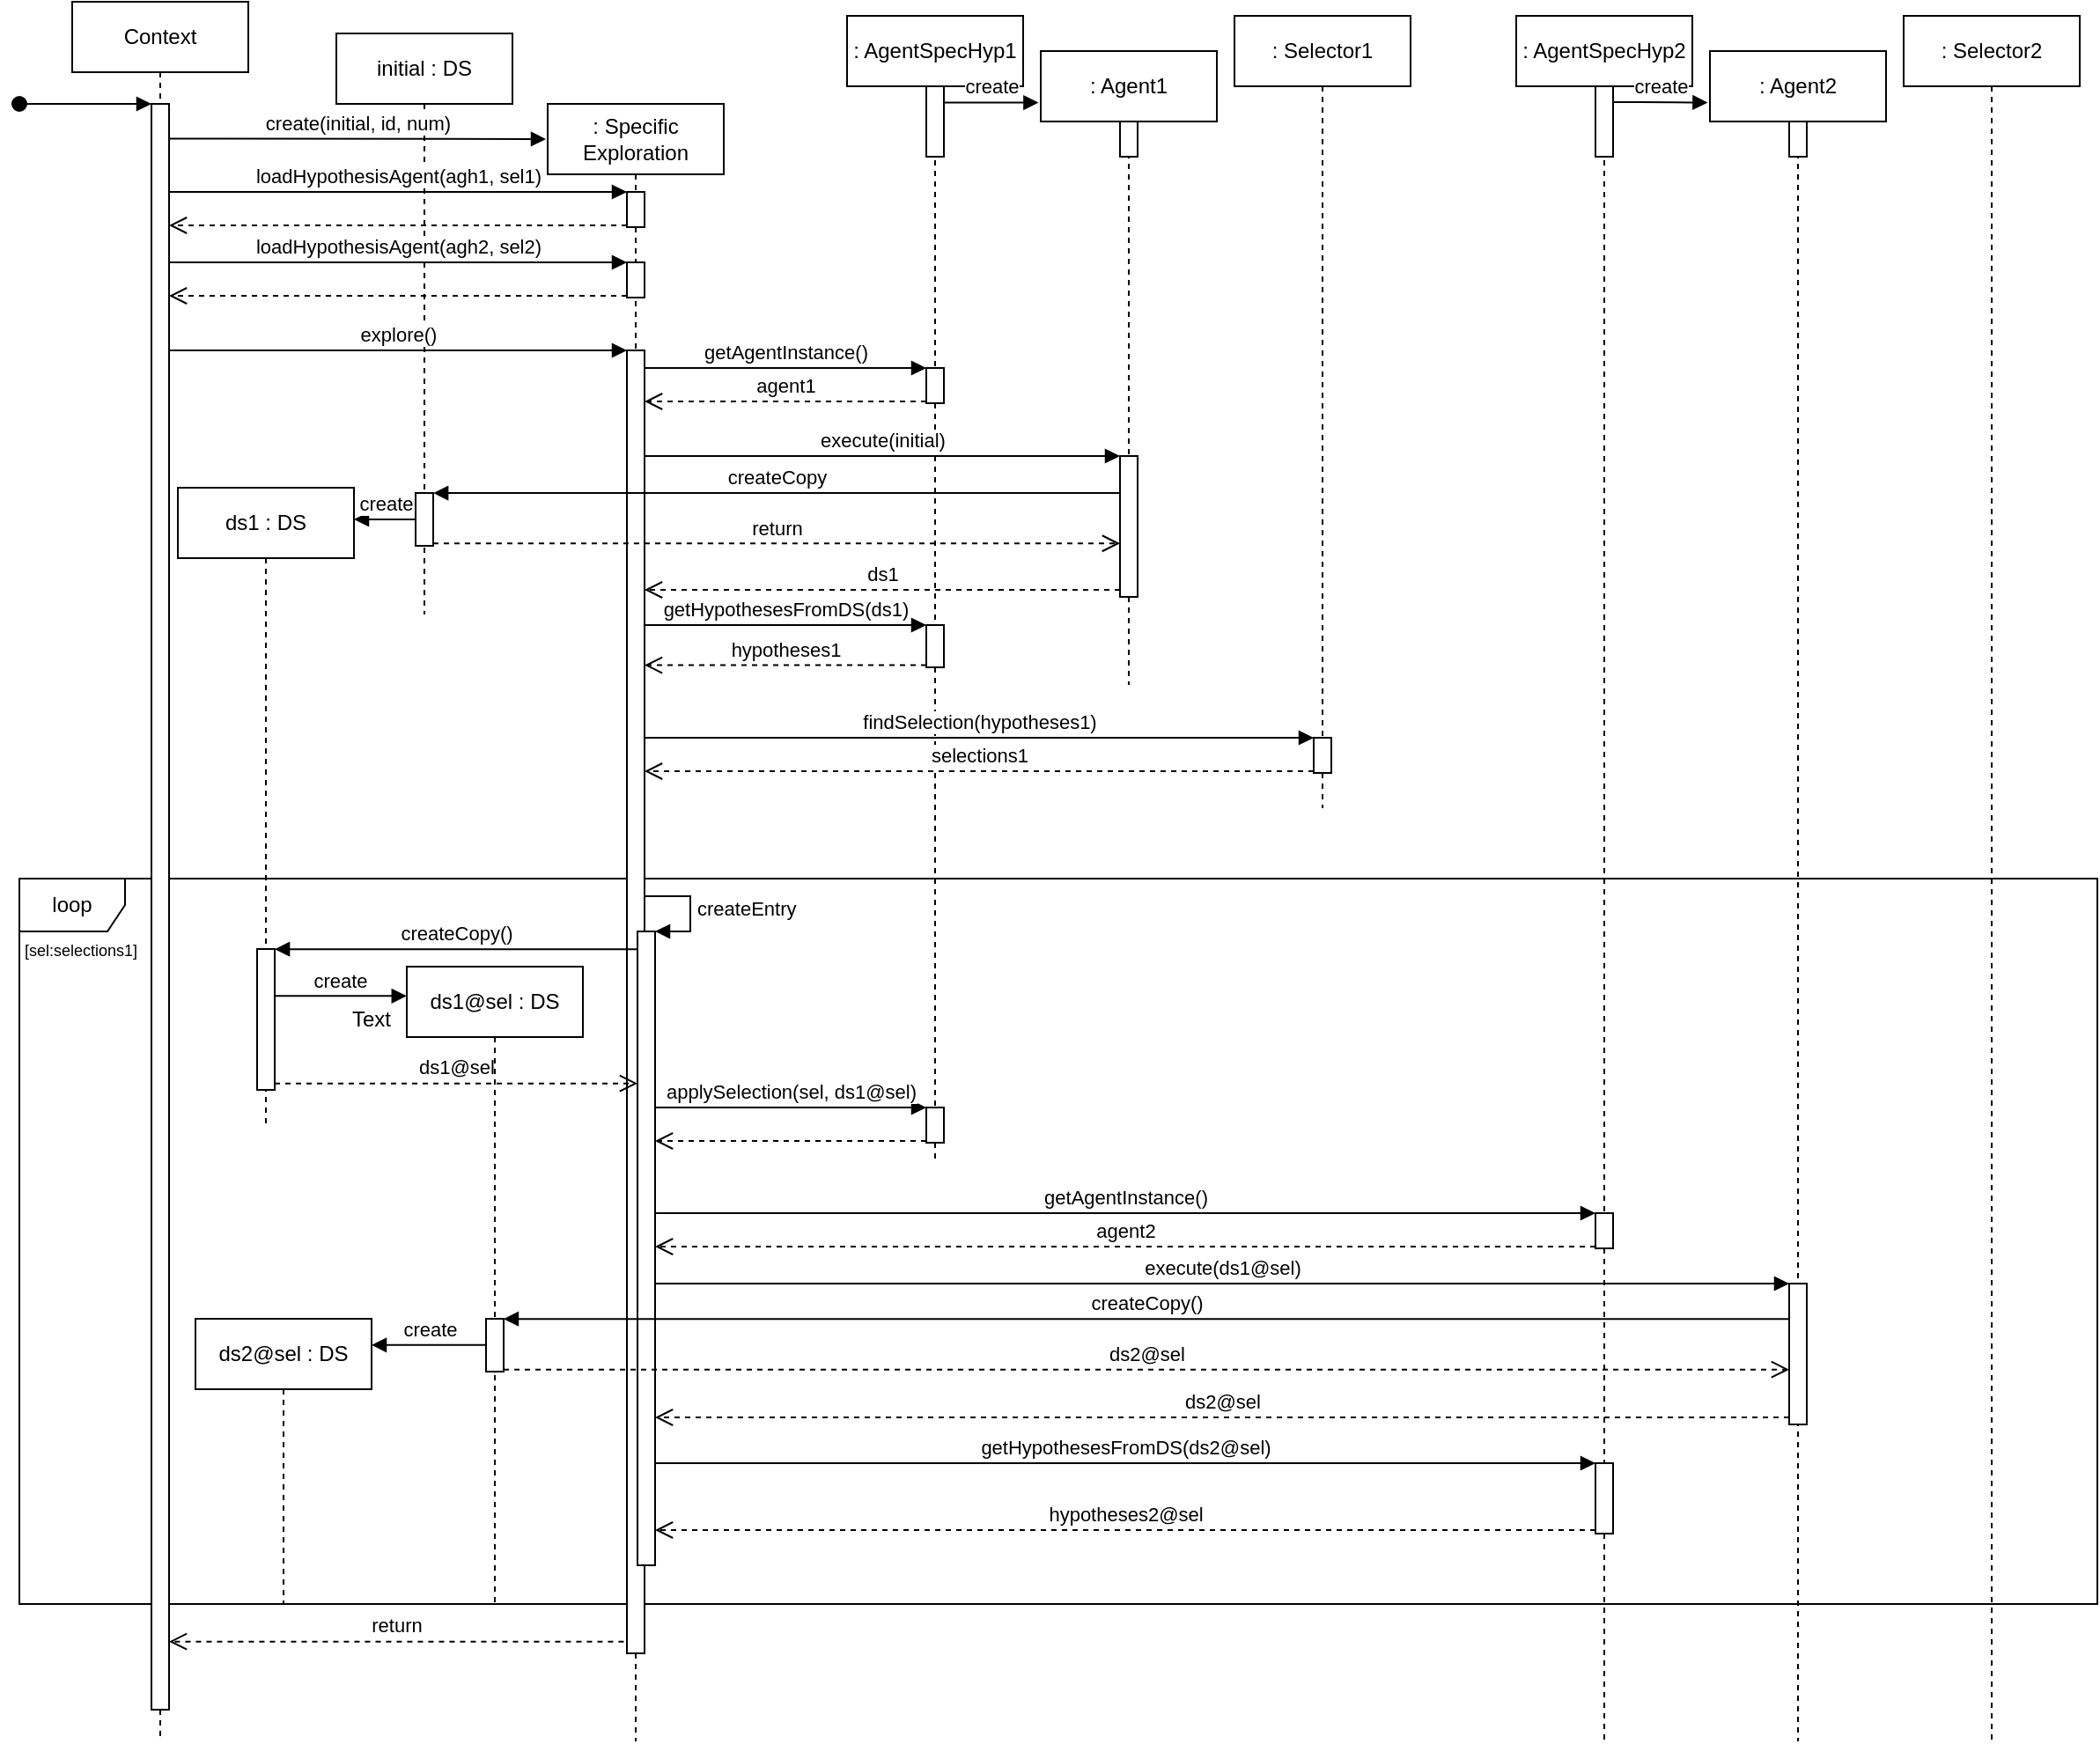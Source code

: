 <mxfile version="14.1.8" type="device"><diagram name="Page-1" id="13e1069c-82ec-6db2-03f1-153e76fe0fe0"><mxGraphModel dx="2426" dy="1402" grid="1" gridSize="10" guides="1" tooltips="1" connect="1" arrows="1" fold="1" page="1" pageScale="1" pageWidth="1654" pageHeight="1169" background="#ffffff" math="0" shadow="0"><root><mxCell id="0"/><mxCell id="1" parent="0"/><mxCell id="Z1iGyRDBj6D9E3GHaqGu-95" value="" style="group" parent="1" vertex="1" connectable="0"><mxGeometry x="40" y="50" width="1180" height="988" as="geometry"/></mxCell><mxCell id="Z1iGyRDBj6D9E3GHaqGu-61" value="loop" style="shape=umlFrame;whiteSpace=wrap;html=1;" parent="Z1iGyRDBj6D9E3GHaqGu-95" vertex="1"><mxGeometry y="498" width="1180" height="412" as="geometry"/></mxCell><mxCell id="Z1iGyRDBj6D9E3GHaqGu-1" value="Context" style="shape=umlLifeline;perimeter=lifelinePerimeter;whiteSpace=wrap;html=1;container=1;collapsible=0;recursiveResize=0;outlineConnect=0;connectable=0;" parent="Z1iGyRDBj6D9E3GHaqGu-95" vertex="1"><mxGeometry x="30" width="100" height="988" as="geometry"/></mxCell><mxCell id="Z1iGyRDBj6D9E3GHaqGu-32" value="" style="html=1;points=[];perimeter=orthogonalPerimeter;" parent="Z1iGyRDBj6D9E3GHaqGu-1" vertex="1"><mxGeometry x="45" y="58" width="10" height="912" as="geometry"/></mxCell><mxCell id="Z1iGyRDBj6D9E3GHaqGu-33" value="" style="html=1;verticalAlign=bottom;startArrow=oval;endArrow=block;startSize=8;" parent="Z1iGyRDBj6D9E3GHaqGu-1" target="Z1iGyRDBj6D9E3GHaqGu-32" edge="1"><mxGeometry relative="1" as="geometry"><mxPoint x="-30" y="58" as="sourcePoint"/></mxGeometry></mxCell><mxCell id="Z1iGyRDBj6D9E3GHaqGu-3" value=": Specific Exploration" style="shape=umlLifeline;perimeter=lifelinePerimeter;whiteSpace=wrap;html=1;container=1;collapsible=0;recursiveResize=0;outlineConnect=0;connectable=0;" parent="Z1iGyRDBj6D9E3GHaqGu-95" vertex="1"><mxGeometry x="300" y="58" width="100" height="930" as="geometry"/></mxCell><mxCell id="Z1iGyRDBj6D9E3GHaqGu-29" value="" style="html=1;points=[];perimeter=orthogonalPerimeter;" parent="Z1iGyRDBj6D9E3GHaqGu-3" vertex="1"><mxGeometry x="45" y="50" width="10" height="20" as="geometry"/></mxCell><mxCell id="Z1iGyRDBj6D9E3GHaqGu-34" value="" style="html=1;points=[];perimeter=orthogonalPerimeter;" parent="Z1iGyRDBj6D9E3GHaqGu-3" vertex="1"><mxGeometry x="45" y="90" width="10" height="20" as="geometry"/></mxCell><mxCell id="Z1iGyRDBj6D9E3GHaqGu-38" value="" style="html=1;points=[];perimeter=orthogonalPerimeter;" parent="Z1iGyRDBj6D9E3GHaqGu-3" vertex="1"><mxGeometry x="45" y="140" width="10" height="740" as="geometry"/></mxCell><mxCell id="Z1iGyRDBj6D9E3GHaqGu-62" value="" style="html=1;points=[];perimeter=orthogonalPerimeter;" parent="Z1iGyRDBj6D9E3GHaqGu-3" vertex="1"><mxGeometry x="51" y="470" width="10" height="360" as="geometry"/></mxCell><mxCell id="Z1iGyRDBj6D9E3GHaqGu-63" value="createEntry" style="edgeStyle=orthogonalEdgeStyle;html=1;align=left;spacingLeft=2;endArrow=block;rounded=0;entryX=1;entryY=0;" parent="Z1iGyRDBj6D9E3GHaqGu-3" source="Z1iGyRDBj6D9E3GHaqGu-38" target="Z1iGyRDBj6D9E3GHaqGu-62" edge="1"><mxGeometry relative="1" as="geometry"><mxPoint x="56" y="450" as="sourcePoint"/><Array as="points"><mxPoint x="81" y="450"/><mxPoint x="81" y="470"/></Array></mxGeometry></mxCell><mxCell id="Z1iGyRDBj6D9E3GHaqGu-2" value="initial : DS" style="shape=umlLifeline;perimeter=lifelinePerimeter;whiteSpace=wrap;html=1;container=1;collapsible=0;recursiveResize=0;outlineConnect=0;" parent="Z1iGyRDBj6D9E3GHaqGu-95" vertex="1"><mxGeometry x="180" y="18" width="100" height="330" as="geometry"/></mxCell><mxCell id="Z1iGyRDBj6D9E3GHaqGu-51" value="" style="html=1;points=[];perimeter=orthogonalPerimeter;" parent="Z1iGyRDBj6D9E3GHaqGu-2" vertex="1"><mxGeometry x="45" y="261" width="10" height="30" as="geometry"/></mxCell><mxCell id="Z1iGyRDBj6D9E3GHaqGu-4" value=": AgentSpecHyp1" style="shape=umlLifeline;perimeter=lifelinePerimeter;whiteSpace=wrap;html=1;container=1;collapsible=0;recursiveResize=0;outlineConnect=0;" parent="Z1iGyRDBj6D9E3GHaqGu-95" vertex="1"><mxGeometry x="470" y="8" width="100" height="650" as="geometry"/></mxCell><mxCell id="Z1iGyRDBj6D9E3GHaqGu-11" value="" style="html=1;points=[];perimeter=orthogonalPerimeter;" parent="Z1iGyRDBj6D9E3GHaqGu-4" vertex="1"><mxGeometry x="45" y="40" width="10" height="40" as="geometry"/></mxCell><mxCell id="Z1iGyRDBj6D9E3GHaqGu-41" value="" style="html=1;points=[];perimeter=orthogonalPerimeter;" parent="Z1iGyRDBj6D9E3GHaqGu-4" vertex="1"><mxGeometry x="45" y="200" width="10" height="20" as="geometry"/></mxCell><mxCell id="Z1iGyRDBj6D9E3GHaqGu-55" value="" style="html=1;points=[];perimeter=orthogonalPerimeter;" parent="Z1iGyRDBj6D9E3GHaqGu-4" vertex="1"><mxGeometry x="45" y="346" width="10" height="24" as="geometry"/></mxCell><mxCell id="Z1iGyRDBj6D9E3GHaqGu-70" value="" style="html=1;points=[];perimeter=orthogonalPerimeter;" parent="Z1iGyRDBj6D9E3GHaqGu-4" vertex="1"><mxGeometry x="45" y="620" width="10" height="20" as="geometry"/></mxCell><mxCell id="Z1iGyRDBj6D9E3GHaqGu-7" value=": Agent1" style="shape=umlLifeline;perimeter=lifelinePerimeter;whiteSpace=wrap;html=1;container=1;collapsible=0;recursiveResize=0;outlineConnect=0;connectable=0;" parent="Z1iGyRDBj6D9E3GHaqGu-95" vertex="1"><mxGeometry x="580" y="28" width="100" height="360" as="geometry"/></mxCell><mxCell id="Z1iGyRDBj6D9E3GHaqGu-13" value="" style="html=1;points=[];perimeter=orthogonalPerimeter;" parent="Z1iGyRDBj6D9E3GHaqGu-7" vertex="1"><mxGeometry x="45" y="40" width="10" height="20" as="geometry"/></mxCell><mxCell id="Z1iGyRDBj6D9E3GHaqGu-47" value="" style="html=1;points=[];perimeter=orthogonalPerimeter;" parent="Z1iGyRDBj6D9E3GHaqGu-7" vertex="1"><mxGeometry x="45" y="230" width="10" height="80" as="geometry"/></mxCell><mxCell id="Z1iGyRDBj6D9E3GHaqGu-9" value=": Selector1" style="shape=umlLifeline;perimeter=lifelinePerimeter;whiteSpace=wrap;html=1;container=1;collapsible=0;recursiveResize=0;outlineConnect=0;" parent="Z1iGyRDBj6D9E3GHaqGu-95" vertex="1"><mxGeometry x="690" y="8" width="100" height="450" as="geometry"/></mxCell><mxCell id="Z1iGyRDBj6D9E3GHaqGu-58" value="" style="html=1;points=[];perimeter=orthogonalPerimeter;" parent="Z1iGyRDBj6D9E3GHaqGu-9" vertex="1"><mxGeometry x="45" y="410" width="10" height="20" as="geometry"/></mxCell><mxCell id="Z1iGyRDBj6D9E3GHaqGu-10" value=": Selector2" style="shape=umlLifeline;perimeter=lifelinePerimeter;whiteSpace=wrap;html=1;container=1;collapsible=0;recursiveResize=0;outlineConnect=0;" parent="Z1iGyRDBj6D9E3GHaqGu-95" vertex="1"><mxGeometry x="1070" y="8" width="100" height="980" as="geometry"/></mxCell><mxCell id="Z1iGyRDBj6D9E3GHaqGu-12" value="create" style="html=1;verticalAlign=bottom;endArrow=block;entryX=-0.013;entryY=0.131;entryDx=0;entryDy=0;entryPerimeter=0;" parent="Z1iGyRDBj6D9E3GHaqGu-95" edge="1"><mxGeometry width="80" as="geometry"><mxPoint x="525" y="57.3" as="sourcePoint"/><mxPoint x="578.7" y="57.3" as="targetPoint"/><mxPoint as="offset"/></mxGeometry></mxCell><mxCell id="Z1iGyRDBj6D9E3GHaqGu-14" value=": AgentSpecHyp2" style="shape=umlLifeline;perimeter=lifelinePerimeter;whiteSpace=wrap;html=1;container=1;collapsible=0;recursiveResize=0;outlineConnect=0;" parent="Z1iGyRDBj6D9E3GHaqGu-95" vertex="1"><mxGeometry x="850" y="8" width="100" height="980" as="geometry"/></mxCell><mxCell id="Z1iGyRDBj6D9E3GHaqGu-15" value="" style="html=1;points=[];perimeter=orthogonalPerimeter;" parent="Z1iGyRDBj6D9E3GHaqGu-14" vertex="1"><mxGeometry x="45" y="40" width="10" height="40" as="geometry"/></mxCell><mxCell id="Z1iGyRDBj6D9E3GHaqGu-75" value="" style="html=1;points=[];perimeter=orthogonalPerimeter;" parent="Z1iGyRDBj6D9E3GHaqGu-14" vertex="1"><mxGeometry x="45" y="680" width="10" height="20" as="geometry"/></mxCell><mxCell id="Z1iGyRDBj6D9E3GHaqGu-87" value="" style="html=1;points=[];perimeter=orthogonalPerimeter;" parent="Z1iGyRDBj6D9E3GHaqGu-14" vertex="1"><mxGeometry x="45" y="822" width="10" height="40" as="geometry"/></mxCell><mxCell id="Z1iGyRDBj6D9E3GHaqGu-16" value=": Agent2" style="shape=umlLifeline;perimeter=lifelinePerimeter;whiteSpace=wrap;html=1;container=1;collapsible=0;recursiveResize=0;outlineConnect=0;" parent="Z1iGyRDBj6D9E3GHaqGu-95" vertex="1"><mxGeometry x="960" y="28" width="100" height="960" as="geometry"/></mxCell><mxCell id="Z1iGyRDBj6D9E3GHaqGu-17" value="" style="html=1;points=[];perimeter=orthogonalPerimeter;" parent="Z1iGyRDBj6D9E3GHaqGu-16" vertex="1"><mxGeometry x="45" y="40" width="10" height="20" as="geometry"/></mxCell><mxCell id="Z1iGyRDBj6D9E3GHaqGu-78" value="" style="html=1;points=[];perimeter=orthogonalPerimeter;" parent="Z1iGyRDBj6D9E3GHaqGu-16" vertex="1"><mxGeometry x="45" y="700" width="10" height="80" as="geometry"/></mxCell><mxCell id="Z1iGyRDBj6D9E3GHaqGu-18" value="create" style="html=1;verticalAlign=bottom;endArrow=block;entryX=-0.013;entryY=0.131;entryDx=0;entryDy=0;entryPerimeter=0;" parent="Z1iGyRDBj6D9E3GHaqGu-95" edge="1"><mxGeometry width="80" as="geometry"><mxPoint x="905" y="57" as="sourcePoint"/><mxPoint x="958.7" y="57.3" as="targetPoint"/><mxPoint as="offset"/><Array as="points"><mxPoint x="930" y="57"/></Array></mxGeometry></mxCell><mxCell id="Z1iGyRDBj6D9E3GHaqGu-28" value="create(initial, id, num)" style="html=1;verticalAlign=bottom;endArrow=block;exitX=1.011;exitY=0.042;exitDx=0;exitDy=0;exitPerimeter=0;" parent="Z1iGyRDBj6D9E3GHaqGu-95" edge="1"><mxGeometry width="80" as="geometry"><mxPoint x="85.11" y="77.74" as="sourcePoint"/><mxPoint x="299" y="78" as="targetPoint"/><mxPoint as="offset"/></mxGeometry></mxCell><mxCell id="Z1iGyRDBj6D9E3GHaqGu-31" value="" style="html=1;verticalAlign=bottom;endArrow=open;dashed=1;endSize=8;exitX=0;exitY=0.95;" parent="Z1iGyRDBj6D9E3GHaqGu-95" source="Z1iGyRDBj6D9E3GHaqGu-29" target="Z1iGyRDBj6D9E3GHaqGu-32" edge="1"><mxGeometry as="geometry"><mxPoint x="275" y="184" as="targetPoint"/></mxGeometry></mxCell><mxCell id="Z1iGyRDBj6D9E3GHaqGu-30" value="loadHypothesisAgent(agh1, sel1)" style="html=1;verticalAlign=bottom;endArrow=block;entryX=0;entryY=0;" parent="Z1iGyRDBj6D9E3GHaqGu-95" source="Z1iGyRDBj6D9E3GHaqGu-32" target="Z1iGyRDBj6D9E3GHaqGu-29" edge="1"><mxGeometry as="geometry"><mxPoint x="90" y="108" as="sourcePoint"/><mxPoint as="offset"/></mxGeometry></mxCell><mxCell id="Z1iGyRDBj6D9E3GHaqGu-35" value="loadHypothesisAgent(agh2, sel2)" style="html=1;verticalAlign=bottom;endArrow=block;entryX=0;entryY=0;" parent="Z1iGyRDBj6D9E3GHaqGu-95" edge="1"><mxGeometry as="geometry"><mxPoint x="85" y="148" as="sourcePoint"/><mxPoint x="345" y="148" as="targetPoint"/><mxPoint as="offset"/></mxGeometry></mxCell><mxCell id="Z1iGyRDBj6D9E3GHaqGu-36" value="" style="html=1;verticalAlign=bottom;endArrow=open;dashed=1;endSize=8;exitX=0;exitY=0.95;" parent="Z1iGyRDBj6D9E3GHaqGu-95" source="Z1iGyRDBj6D9E3GHaqGu-34" target="Z1iGyRDBj6D9E3GHaqGu-32" edge="1"><mxGeometry as="geometry"><mxPoint x="275" y="214" as="targetPoint"/><mxPoint as="offset"/></mxGeometry></mxCell><mxCell id="Z1iGyRDBj6D9E3GHaqGu-40" value="return" style="html=1;verticalAlign=bottom;endArrow=open;dashed=1;endSize=8;exitX=-0.178;exitY=0.991;exitDx=0;exitDy=0;exitPerimeter=0;" parent="Z1iGyRDBj6D9E3GHaqGu-95" source="Z1iGyRDBj6D9E3GHaqGu-38" target="Z1iGyRDBj6D9E3GHaqGu-32" edge="1"><mxGeometry as="geometry"><mxPoint x="200" y="588" as="targetPoint"/></mxGeometry></mxCell><mxCell id="Z1iGyRDBj6D9E3GHaqGu-39" value="explore()" style="html=1;verticalAlign=bottom;endArrow=block;entryX=0;entryY=0;" parent="Z1iGyRDBj6D9E3GHaqGu-95" source="Z1iGyRDBj6D9E3GHaqGu-32" target="Z1iGyRDBj6D9E3GHaqGu-38" edge="1"><mxGeometry as="geometry"><mxPoint x="275" y="198" as="sourcePoint"/></mxGeometry></mxCell><mxCell id="Z1iGyRDBj6D9E3GHaqGu-42" value="getAgentInstance()" style="html=1;verticalAlign=bottom;endArrow=block;entryX=0;entryY=0;" parent="Z1iGyRDBj6D9E3GHaqGu-95" source="Z1iGyRDBj6D9E3GHaqGu-38" target="Z1iGyRDBj6D9E3GHaqGu-41" edge="1"><mxGeometry as="geometry"><mxPoint x="445" y="208" as="sourcePoint"/></mxGeometry></mxCell><mxCell id="Z1iGyRDBj6D9E3GHaqGu-43" value="agent1" style="html=1;verticalAlign=bottom;endArrow=open;dashed=1;endSize=8;exitX=0;exitY=0.95;" parent="Z1iGyRDBj6D9E3GHaqGu-95" source="Z1iGyRDBj6D9E3GHaqGu-41" target="Z1iGyRDBj6D9E3GHaqGu-38" edge="1"><mxGeometry as="geometry"><mxPoint x="445" y="284" as="targetPoint"/></mxGeometry></mxCell><mxCell id="Z1iGyRDBj6D9E3GHaqGu-48" value="execute(initial)" style="html=1;verticalAlign=bottom;endArrow=block;entryX=0;entryY=0;" parent="Z1iGyRDBj6D9E3GHaqGu-95" source="Z1iGyRDBj6D9E3GHaqGu-38" target="Z1iGyRDBj6D9E3GHaqGu-47" edge="1"><mxGeometry as="geometry"><mxPoint x="555" y="238" as="sourcePoint"/></mxGeometry></mxCell><mxCell id="Z1iGyRDBj6D9E3GHaqGu-49" value="ds1" style="html=1;verticalAlign=bottom;endArrow=open;dashed=1;endSize=8;exitX=0;exitY=0.95;" parent="Z1iGyRDBj6D9E3GHaqGu-95" source="Z1iGyRDBj6D9E3GHaqGu-47" target="Z1iGyRDBj6D9E3GHaqGu-38" edge="1"><mxGeometry as="geometry"><mxPoint x="555" y="314" as="targetPoint"/></mxGeometry></mxCell><mxCell id="Z1iGyRDBj6D9E3GHaqGu-50" value="ds1 : DS" style="shape=umlLifeline;perimeter=lifelinePerimeter;whiteSpace=wrap;html=1;container=1;collapsible=0;recursiveResize=0;outlineConnect=0;" parent="Z1iGyRDBj6D9E3GHaqGu-95" vertex="1"><mxGeometry x="90" y="276" width="100" height="362" as="geometry"/></mxCell><mxCell id="Z1iGyRDBj6D9E3GHaqGu-64" value="" style="html=1;points=[];perimeter=orthogonalPerimeter;" parent="Z1iGyRDBj6D9E3GHaqGu-50" vertex="1"><mxGeometry x="45" y="262" width="10" height="80" as="geometry"/></mxCell><mxCell id="Z1iGyRDBj6D9E3GHaqGu-52" value="createCopy" style="html=1;verticalAlign=bottom;endArrow=block;entryX=1.006;entryY=0.001;entryDx=0;entryDy=0;entryPerimeter=0;" parent="Z1iGyRDBj6D9E3GHaqGu-95" source="Z1iGyRDBj6D9E3GHaqGu-47" target="Z1iGyRDBj6D9E3GHaqGu-51" edge="1"><mxGeometry as="geometry"><mxPoint x="155" y="268" as="sourcePoint"/><mxPoint x="240" y="268" as="targetPoint"/></mxGeometry></mxCell><mxCell id="Z1iGyRDBj6D9E3GHaqGu-53" value="return" style="html=1;verticalAlign=bottom;endArrow=open;dashed=1;endSize=8;exitX=0.997;exitY=0.954;exitDx=0;exitDy=0;exitPerimeter=0;" parent="Z1iGyRDBj6D9E3GHaqGu-95" source="Z1iGyRDBj6D9E3GHaqGu-51" target="Z1iGyRDBj6D9E3GHaqGu-47" edge="1"><mxGeometry as="geometry"><mxPoint x="155" y="344" as="targetPoint"/><mxPoint x="240" y="306" as="sourcePoint"/></mxGeometry></mxCell><mxCell id="Z1iGyRDBj6D9E3GHaqGu-54" value="create" style="html=1;verticalAlign=bottom;endArrow=block;exitX=-0.0;exitY=0.5;exitDx=0;exitDy=0;exitPerimeter=0;" parent="Z1iGyRDBj6D9E3GHaqGu-95" source="Z1iGyRDBj6D9E3GHaqGu-51" edge="1"><mxGeometry width="80" as="geometry"><mxPoint x="210" y="378" as="sourcePoint"/><mxPoint x="190" y="294" as="targetPoint"/><mxPoint as="offset"/></mxGeometry></mxCell><mxCell id="Z1iGyRDBj6D9E3GHaqGu-56" value="getHypothesesFromDS(ds1)" style="html=1;verticalAlign=bottom;endArrow=block;entryX=0;entryY=0;" parent="Z1iGyRDBj6D9E3GHaqGu-95" source="Z1iGyRDBj6D9E3GHaqGu-38" target="Z1iGyRDBj6D9E3GHaqGu-55" edge="1"><mxGeometry as="geometry"><mxPoint x="445" y="354" as="sourcePoint"/></mxGeometry></mxCell><mxCell id="Z1iGyRDBj6D9E3GHaqGu-57" value="hypotheses1" style="html=1;verticalAlign=bottom;endArrow=open;dashed=1;endSize=8;exitX=0;exitY=0.95;" parent="Z1iGyRDBj6D9E3GHaqGu-95" source="Z1iGyRDBj6D9E3GHaqGu-55" target="Z1iGyRDBj6D9E3GHaqGu-38" edge="1"><mxGeometry as="geometry"><mxPoint x="445" y="430" as="targetPoint"/></mxGeometry></mxCell><mxCell id="Z1iGyRDBj6D9E3GHaqGu-59" value="findSelection(hypotheses1)" style="html=1;verticalAlign=bottom;endArrow=block;entryX=0;entryY=0;" parent="Z1iGyRDBj6D9E3GHaqGu-95" source="Z1iGyRDBj6D9E3GHaqGu-38" target="Z1iGyRDBj6D9E3GHaqGu-58" edge="1"><mxGeometry as="geometry"><mxPoint x="560" y="498" as="sourcePoint"/></mxGeometry></mxCell><mxCell id="Z1iGyRDBj6D9E3GHaqGu-60" value="selections1" style="html=1;verticalAlign=bottom;endArrow=open;dashed=1;endSize=8;exitX=0;exitY=0.95;" parent="Z1iGyRDBj6D9E3GHaqGu-95" source="Z1iGyRDBj6D9E3GHaqGu-58" target="Z1iGyRDBj6D9E3GHaqGu-38" edge="1"><mxGeometry as="geometry"><mxPoint x="480" y="508" as="targetPoint"/></mxGeometry></mxCell><mxCell id="Z1iGyRDBj6D9E3GHaqGu-65" value="createCopy()" style="html=1;verticalAlign=bottom;endArrow=block;entryX=1.004;entryY=0.001;entryDx=0;entryDy=0;entryPerimeter=0;" parent="Z1iGyRDBj6D9E3GHaqGu-95" source="Z1iGyRDBj6D9E3GHaqGu-62" target="Z1iGyRDBj6D9E3GHaqGu-64" edge="1"><mxGeometry as="geometry"><mxPoint x="65" y="518" as="sourcePoint"/><mxPoint x="150" y="538" as="targetPoint"/></mxGeometry></mxCell><mxCell id="Z1iGyRDBj6D9E3GHaqGu-66" value="ds1@sel" style="html=1;verticalAlign=bottom;endArrow=open;dashed=1;endSize=8;exitX=1;exitY=0.954;exitDx=0;exitDy=0;exitPerimeter=0;" parent="Z1iGyRDBj6D9E3GHaqGu-95" source="Z1iGyRDBj6D9E3GHaqGu-64" target="Z1iGyRDBj6D9E3GHaqGu-62" edge="1"><mxGeometry as="geometry"><mxPoint x="65" y="594" as="targetPoint"/><mxPoint x="150" y="614" as="sourcePoint"/><mxPoint as="offset"/></mxGeometry></mxCell><mxCell id="Z1iGyRDBj6D9E3GHaqGu-67" value="ds1@sel : DS" style="shape=umlLifeline;perimeter=lifelinePerimeter;whiteSpace=wrap;html=1;container=1;collapsible=0;recursiveResize=0;outlineConnect=0;" parent="Z1iGyRDBj6D9E3GHaqGu-95" vertex="1"><mxGeometry x="220" y="548" width="100" height="362" as="geometry"/></mxCell><mxCell id="Z1iGyRDBj6D9E3GHaqGu-81" value="" style="html=1;points=[];perimeter=orthogonalPerimeter;" parent="Z1iGyRDBj6D9E3GHaqGu-67" vertex="1"><mxGeometry x="45" y="200" width="10" height="30" as="geometry"/></mxCell><mxCell id="Z1iGyRDBj6D9E3GHaqGu-69" value="create" style="html=1;verticalAlign=bottom;endArrow=block;entryX=-0.001;entryY=0.046;entryDx=0;entryDy=0;entryPerimeter=0;" parent="Z1iGyRDBj6D9E3GHaqGu-95" source="Z1iGyRDBj6D9E3GHaqGu-64" target="Z1iGyRDBj6D9E3GHaqGu-67" edge="1"><mxGeometry width="80" as="geometry"><mxPoint x="150" y="577.76" as="sourcePoint"/><mxPoint x="230" y="577.76" as="targetPoint"/></mxGeometry></mxCell><mxCell id="Z1iGyRDBj6D9E3GHaqGu-71" value="applySelection(sel, ds1@sel)" style="html=1;verticalAlign=bottom;endArrow=block;entryX=0;entryY=0;" parent="Z1iGyRDBj6D9E3GHaqGu-95" source="Z1iGyRDBj6D9E3GHaqGu-62" target="Z1iGyRDBj6D9E3GHaqGu-70" edge="1"><mxGeometry as="geometry"><mxPoint x="445" y="628" as="sourcePoint"/></mxGeometry></mxCell><mxCell id="Z1iGyRDBj6D9E3GHaqGu-72" value="" style="html=1;verticalAlign=bottom;endArrow=open;dashed=1;endSize=8;exitX=0;exitY=0.95;" parent="Z1iGyRDBj6D9E3GHaqGu-95" source="Z1iGyRDBj6D9E3GHaqGu-70" target="Z1iGyRDBj6D9E3GHaqGu-62" edge="1"><mxGeometry as="geometry"><mxPoint x="445" y="704" as="targetPoint"/></mxGeometry></mxCell><mxCell id="Z1iGyRDBj6D9E3GHaqGu-73" value="Text" style="text;html=1;strokeColor=none;fillColor=none;align=center;verticalAlign=middle;whiteSpace=wrap;rounded=0;" parent="Z1iGyRDBj6D9E3GHaqGu-95" vertex="1"><mxGeometry x="180" y="568" width="40" height="20" as="geometry"/></mxCell><mxCell id="Z1iGyRDBj6D9E3GHaqGu-74" value="&lt;font style=&quot;font-size: 9px&quot;&gt;[sel:selections1]&lt;/font&gt;" style="text;html=1;strokeColor=none;fillColor=none;align=center;verticalAlign=middle;whiteSpace=wrap;rounded=0;" parent="Z1iGyRDBj6D9E3GHaqGu-95" vertex="1"><mxGeometry x="15" y="528" width="40" height="20" as="geometry"/></mxCell><mxCell id="Z1iGyRDBj6D9E3GHaqGu-76" value="getAgentInstance()" style="html=1;verticalAlign=bottom;endArrow=block;entryX=0;entryY=0;" parent="Z1iGyRDBj6D9E3GHaqGu-95" source="Z1iGyRDBj6D9E3GHaqGu-62" target="Z1iGyRDBj6D9E3GHaqGu-75" edge="1"><mxGeometry as="geometry"><mxPoint x="825" y="688" as="sourcePoint"/></mxGeometry></mxCell><mxCell id="Z1iGyRDBj6D9E3GHaqGu-77" value="agent2" style="html=1;verticalAlign=bottom;endArrow=open;dashed=1;endSize=8;exitX=0;exitY=0.95;" parent="Z1iGyRDBj6D9E3GHaqGu-95" source="Z1iGyRDBj6D9E3GHaqGu-75" target="Z1iGyRDBj6D9E3GHaqGu-62" edge="1"><mxGeometry as="geometry"><mxPoint x="825" y="764" as="targetPoint"/></mxGeometry></mxCell><mxCell id="Z1iGyRDBj6D9E3GHaqGu-79" value="execute(ds1@sel)" style="html=1;verticalAlign=bottom;endArrow=block;entryX=0;entryY=0;" parent="Z1iGyRDBj6D9E3GHaqGu-95" source="Z1iGyRDBj6D9E3GHaqGu-62" target="Z1iGyRDBj6D9E3GHaqGu-78" edge="1"><mxGeometry as="geometry"><mxPoint x="935" y="718" as="sourcePoint"/></mxGeometry></mxCell><mxCell id="Z1iGyRDBj6D9E3GHaqGu-80" value="ds2@sel" style="html=1;verticalAlign=bottom;endArrow=open;dashed=1;endSize=8;exitX=0;exitY=0.95;" parent="Z1iGyRDBj6D9E3GHaqGu-95" source="Z1iGyRDBj6D9E3GHaqGu-78" target="Z1iGyRDBj6D9E3GHaqGu-62" edge="1"><mxGeometry as="geometry"><mxPoint x="935" y="794" as="targetPoint"/></mxGeometry></mxCell><mxCell id="Z1iGyRDBj6D9E3GHaqGu-82" value="createCopy()" style="html=1;verticalAlign=bottom;endArrow=block;entryX=0.998;entryY=0.004;entryDx=0;entryDy=0;entryPerimeter=0;" parent="Z1iGyRDBj6D9E3GHaqGu-95" source="Z1iGyRDBj6D9E3GHaqGu-78" target="Z1iGyRDBj6D9E3GHaqGu-81" edge="1"><mxGeometry as="geometry"><mxPoint x="195" y="743" as="sourcePoint"/><mxPoint x="280" y="743" as="targetPoint"/></mxGeometry></mxCell><mxCell id="Z1iGyRDBj6D9E3GHaqGu-83" value="ds2@sel" style="html=1;verticalAlign=bottom;endArrow=open;dashed=1;endSize=8;exitX=1.002;exitY=0.961;exitDx=0;exitDy=0;exitPerimeter=0;" parent="Z1iGyRDBj6D9E3GHaqGu-95" source="Z1iGyRDBj6D9E3GHaqGu-81" target="Z1iGyRDBj6D9E3GHaqGu-78" edge="1"><mxGeometry as="geometry"><mxPoint x="195" y="819" as="targetPoint"/><mxPoint x="280" y="786" as="sourcePoint"/></mxGeometry></mxCell><mxCell id="Z1iGyRDBj6D9E3GHaqGu-88" value="getHypothesesFromDS(ds2@sel)" style="html=1;verticalAlign=bottom;endArrow=block;entryX=0;entryY=0;" parent="Z1iGyRDBj6D9E3GHaqGu-95" source="Z1iGyRDBj6D9E3GHaqGu-62" target="Z1iGyRDBj6D9E3GHaqGu-87" edge="1"><mxGeometry as="geometry"><mxPoint x="730" y="858" as="sourcePoint"/></mxGeometry></mxCell><mxCell id="Z1iGyRDBj6D9E3GHaqGu-89" value="hypotheses2@sel" style="html=1;verticalAlign=bottom;endArrow=open;dashed=1;endSize=8;exitX=0;exitY=0.95;" parent="Z1iGyRDBj6D9E3GHaqGu-95" source="Z1iGyRDBj6D9E3GHaqGu-87" target="Z1iGyRDBj6D9E3GHaqGu-62" edge="1"><mxGeometry as="geometry"><mxPoint x="730" y="934" as="targetPoint"/></mxGeometry></mxCell><mxCell id="Z1iGyRDBj6D9E3GHaqGu-91" value="ds2@sel : DS" style="shape=umlLifeline;perimeter=lifelinePerimeter;whiteSpace=wrap;html=1;container=1;collapsible=0;recursiveResize=0;outlineConnect=0;" parent="Z1iGyRDBj6D9E3GHaqGu-95" vertex="1"><mxGeometry x="100" y="748" width="100" height="162" as="geometry"/></mxCell><mxCell id="Z1iGyRDBj6D9E3GHaqGu-93" value="create" style="html=1;verticalAlign=bottom;endArrow=block;entryX=1;entryY=0.092;entryDx=0;entryDy=0;entryPerimeter=0;" parent="Z1iGyRDBj6D9E3GHaqGu-95" source="Z1iGyRDBj6D9E3GHaqGu-81" target="Z1iGyRDBj6D9E3GHaqGu-91" edge="1"><mxGeometry width="80" as="geometry"><mxPoint x="220" y="818" as="sourcePoint"/><mxPoint x="300" y="818" as="targetPoint"/></mxGeometry></mxCell></root></mxGraphModel></diagram></mxfile>